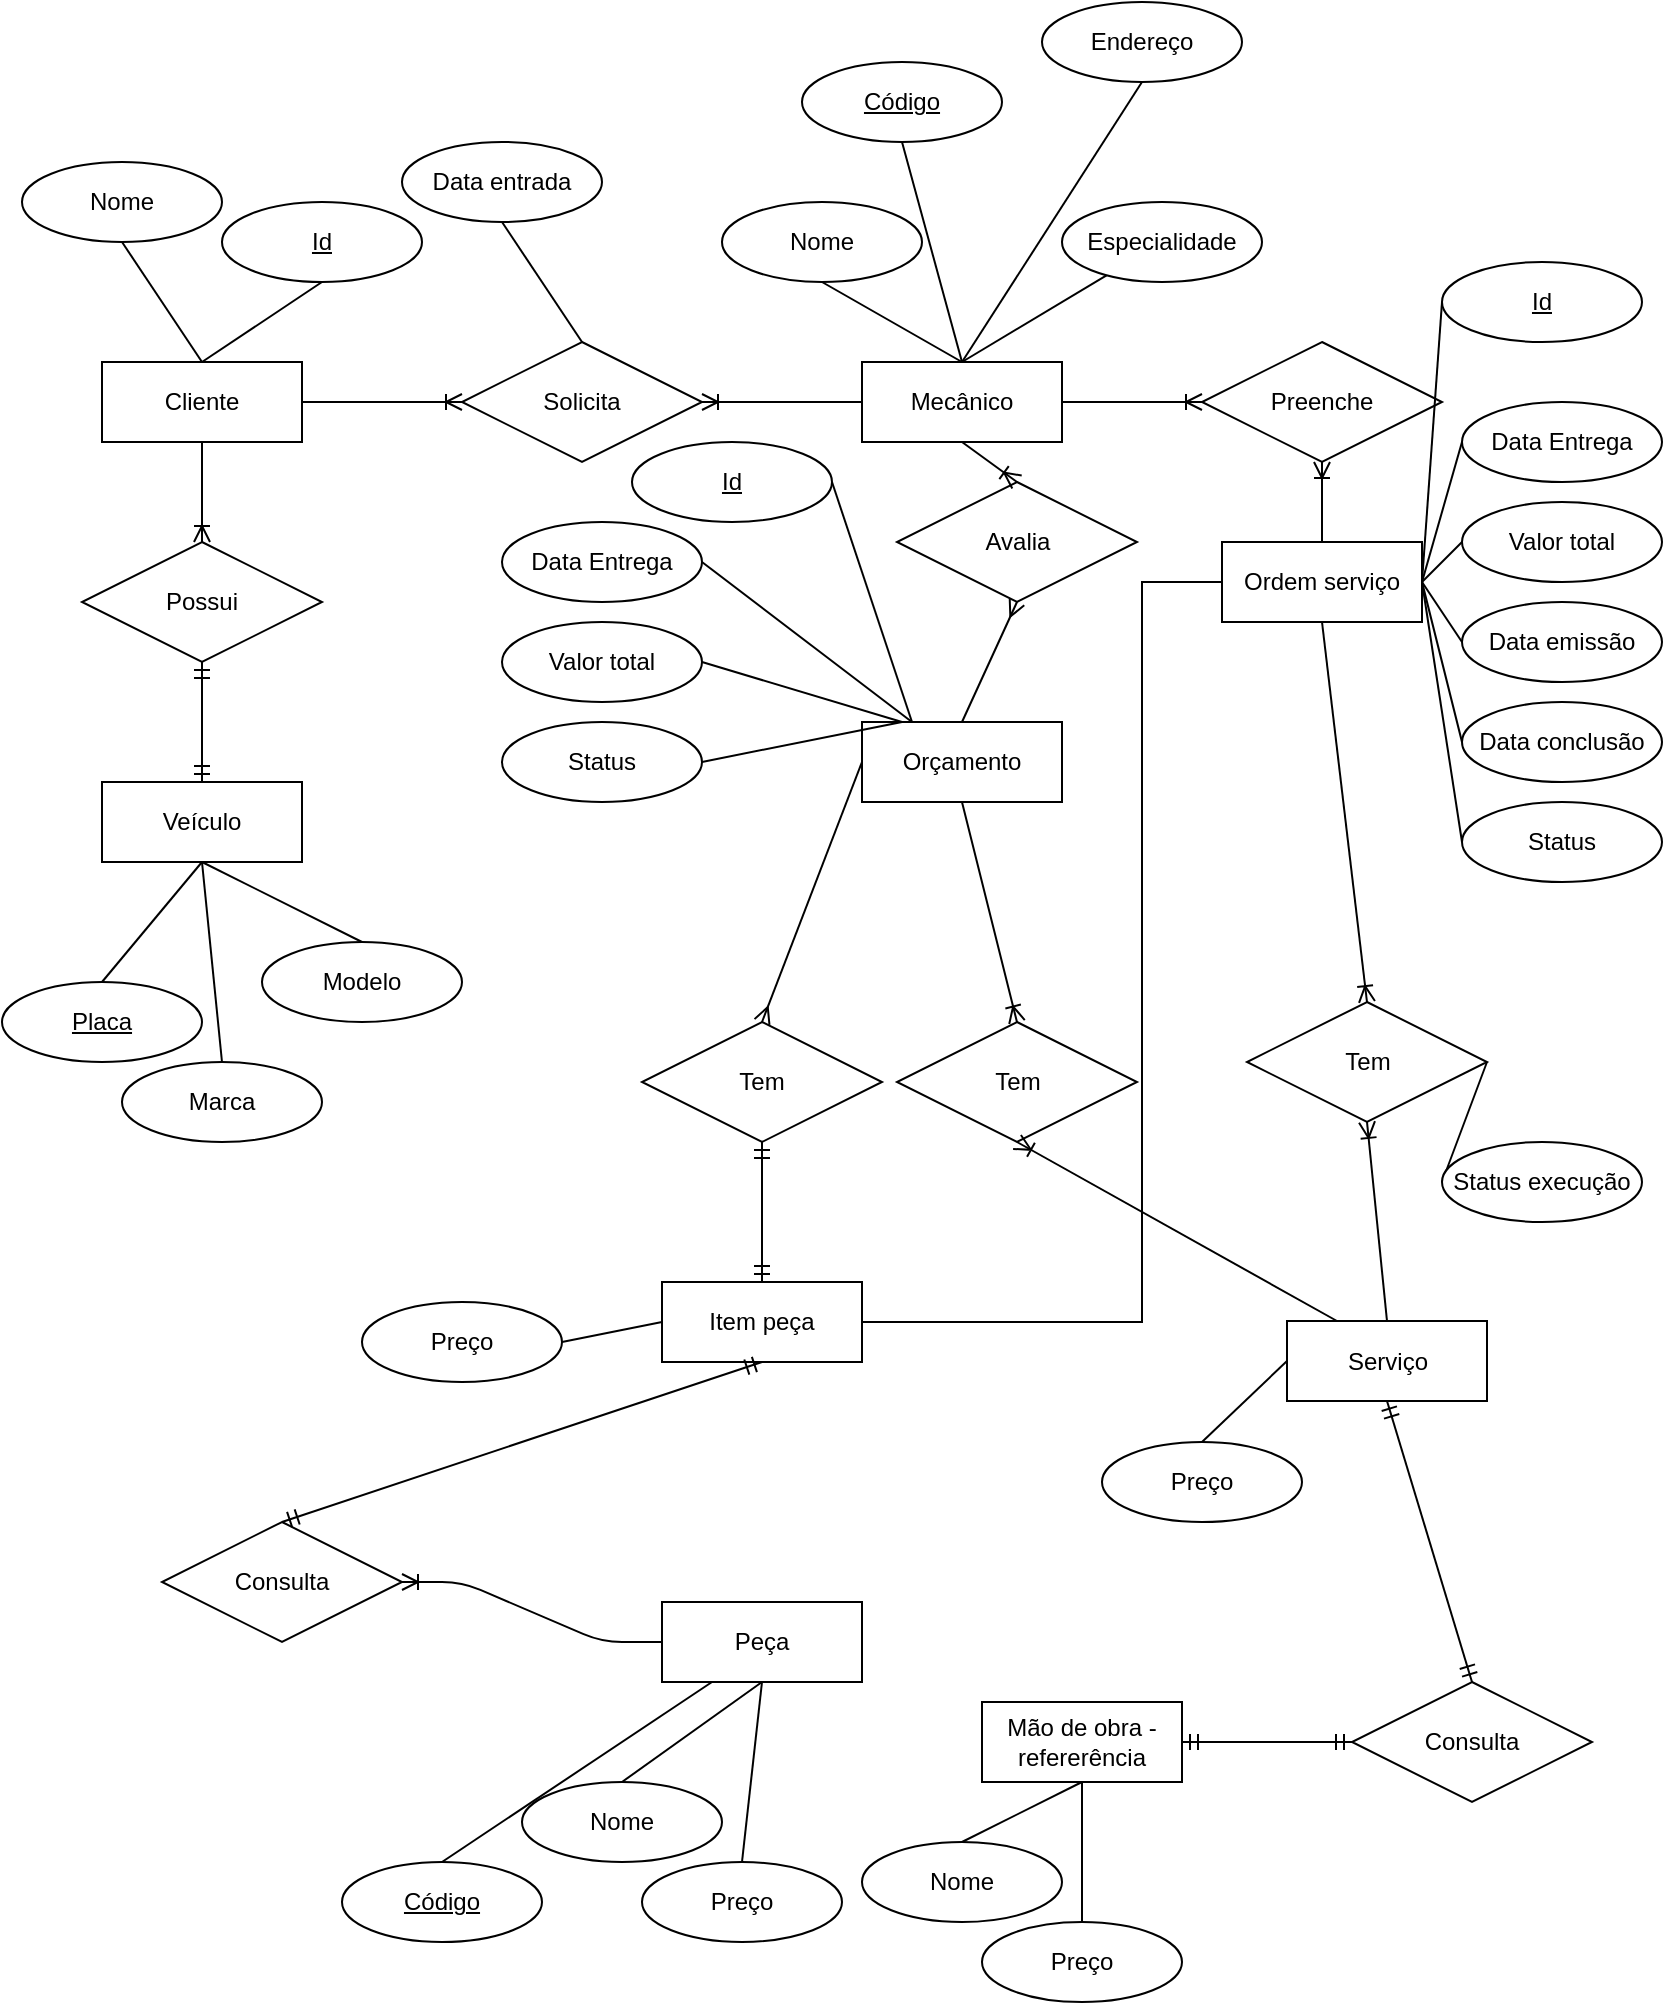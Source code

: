<mxfile>
    <diagram id="R2lEEEUBdFMjLlhIrx00" name="Page-1">
        <mxGraphModel dx="690" dy="574" grid="1" gridSize="10" guides="1" tooltips="1" connect="1" arrows="1" fold="1" page="1" pageScale="1" pageWidth="850" pageHeight="1100" math="0" shadow="0" extFonts="Permanent Marker^https://fonts.googleapis.com/css?family=Permanent+Marker">
            <root>
                <mxCell id="0"/>
                <mxCell id="1" parent="0"/>
                <mxCell id="s8jW-OHRaYfjpsG_a97P-1" value="Ordem serviço" style="whiteSpace=wrap;html=1;align=center;" parent="1" vertex="1">
                    <mxGeometry x="620" y="290" width="100" height="40" as="geometry"/>
                </mxCell>
                <mxCell id="s8jW-OHRaYfjpsG_a97P-2" value="Cliente" style="whiteSpace=wrap;html=1;align=center;" parent="1" vertex="1">
                    <mxGeometry x="60" y="200" width="100" height="40" as="geometry"/>
                </mxCell>
                <mxCell id="s8jW-OHRaYfjpsG_a97P-3" value="Mecânico" style="whiteSpace=wrap;html=1;align=center;" parent="1" vertex="1">
                    <mxGeometry x="440" y="200" width="100" height="40" as="geometry"/>
                </mxCell>
                <mxCell id="s8jW-OHRaYfjpsG_a97P-90" style="edgeStyle=orthogonalEdgeStyle;rounded=0;orthogonalLoop=1;jettySize=auto;html=1;endArrow=none;endFill=0;entryX=0;entryY=0.5;entryDx=0;entryDy=0;" parent="1" source="s8jW-OHRaYfjpsG_a97P-6" target="s8jW-OHRaYfjpsG_a97P-1" edge="1">
                    <mxGeometry relative="1" as="geometry">
                        <mxPoint x="600" y="370" as="targetPoint"/>
                        <Array as="points">
                            <mxPoint x="580" y="680"/>
                            <mxPoint x="580" y="310"/>
                        </Array>
                    </mxGeometry>
                </mxCell>
                <mxCell id="s8jW-OHRaYfjpsG_a97P-6" value="Item peça" style="whiteSpace=wrap;html=1;align=center;" parent="1" vertex="1">
                    <mxGeometry x="340" y="660" width="100" height="40" as="geometry"/>
                </mxCell>
                <mxCell id="s8jW-OHRaYfjpsG_a97P-7" value="Serviço" style="whiteSpace=wrap;html=1;align=center;" parent="1" vertex="1">
                    <mxGeometry x="652.5" y="679.5" width="100" height="40" as="geometry"/>
                </mxCell>
                <mxCell id="s8jW-OHRaYfjpsG_a97P-8" value="Veículo" style="whiteSpace=wrap;html=1;align=center;" parent="1" vertex="1">
                    <mxGeometry x="60" y="410" width="100" height="40" as="geometry"/>
                </mxCell>
                <mxCell id="s8jW-OHRaYfjpsG_a97P-9" value="Possui" style="shape=rhombus;perimeter=rhombusPerimeter;whiteSpace=wrap;html=1;align=center;" parent="1" vertex="1">
                    <mxGeometry x="50" y="290" width="120" height="60" as="geometry"/>
                </mxCell>
                <mxCell id="s8jW-OHRaYfjpsG_a97P-13" value="Solicita" style="shape=rhombus;perimeter=rhombusPerimeter;whiteSpace=wrap;html=1;align=center;" parent="1" vertex="1">
                    <mxGeometry x="240" y="190" width="120" height="60" as="geometry"/>
                </mxCell>
                <mxCell id="s8jW-OHRaYfjpsG_a97P-16" value="Avalia" style="shape=rhombus;perimeter=rhombusPerimeter;whiteSpace=wrap;html=1;align=center;" parent="1" vertex="1">
                    <mxGeometry x="457.5" y="260" width="120" height="60" as="geometry"/>
                </mxCell>
                <mxCell id="s8jW-OHRaYfjpsG_a97P-21" value="Tem" style="shape=rhombus;perimeter=rhombusPerimeter;whiteSpace=wrap;html=1;align=center;" parent="1" vertex="1">
                    <mxGeometry x="330" y="530" width="120" height="60" as="geometry"/>
                </mxCell>
                <mxCell id="s8jW-OHRaYfjpsG_a97P-27" value="Preenche" style="shape=rhombus;perimeter=rhombusPerimeter;whiteSpace=wrap;html=1;align=center;" parent="1" vertex="1">
                    <mxGeometry x="610" y="190" width="120" height="60" as="geometry"/>
                </mxCell>
                <mxCell id="s8jW-OHRaYfjpsG_a97P-30" value="Mão de obra - refererência" style="whiteSpace=wrap;html=1;align=center;" parent="1" vertex="1">
                    <mxGeometry x="500" y="870" width="100" height="40" as="geometry"/>
                </mxCell>
                <mxCell id="s8jW-OHRaYfjpsG_a97P-31" value="Peça" style="whiteSpace=wrap;html=1;align=center;" parent="1" vertex="1">
                    <mxGeometry x="340" y="820" width="100" height="40" as="geometry"/>
                </mxCell>
                <mxCell id="s8jW-OHRaYfjpsG_a97P-32" value="Consulta" style="shape=rhombus;perimeter=rhombusPerimeter;whiteSpace=wrap;html=1;align=center;" parent="1" vertex="1">
                    <mxGeometry x="90" y="780" width="120" height="60" as="geometry"/>
                </mxCell>
                <mxCell id="s8jW-OHRaYfjpsG_a97P-35" value="Consulta" style="shape=rhombus;perimeter=rhombusPerimeter;whiteSpace=wrap;html=1;align=center;" parent="1" vertex="1">
                    <mxGeometry x="685" y="860" width="120" height="60" as="geometry"/>
                </mxCell>
                <mxCell id="s8jW-OHRaYfjpsG_a97P-45" style="rounded=0;orthogonalLoop=1;jettySize=auto;html=1;exitX=0.5;exitY=1;exitDx=0;exitDy=0;endArrow=none;endFill=0;entryX=0.5;entryY=0;entryDx=0;entryDy=0;" parent="1" source="s8jW-OHRaYfjpsG_a97P-38" target="s8jW-OHRaYfjpsG_a97P-2" edge="1">
                    <mxGeometry relative="1" as="geometry">
                        <mxPoint x="100" y="180" as="targetPoint"/>
                    </mxGeometry>
                </mxCell>
                <mxCell id="s8jW-OHRaYfjpsG_a97P-38" value="Nome" style="ellipse;whiteSpace=wrap;html=1;align=center;" parent="1" vertex="1">
                    <mxGeometry x="20" y="100" width="100" height="40" as="geometry"/>
                </mxCell>
                <mxCell id="s8jW-OHRaYfjpsG_a97P-46" style="edgeStyle=none;rounded=0;orthogonalLoop=1;jettySize=auto;html=1;exitX=0.5;exitY=1;exitDx=0;exitDy=0;endArrow=none;endFill=0;entryX=0.5;entryY=0;entryDx=0;entryDy=0;" parent="1" source="5" edge="1" target="s8jW-OHRaYfjpsG_a97P-2">
                    <mxGeometry relative="1" as="geometry">
                        <mxPoint x="110" y="200" as="targetPoint"/>
                        <mxPoint x="170" y="170" as="sourcePoint"/>
                    </mxGeometry>
                </mxCell>
                <mxCell id="s8jW-OHRaYfjpsG_a97P-48" style="edgeStyle=none;rounded=0;orthogonalLoop=1;jettySize=auto;html=1;exitX=0.5;exitY=0;exitDx=0;exitDy=0;entryX=0.5;entryY=1;entryDx=0;entryDy=0;endArrow=none;endFill=0;" parent="1" source="17" target="s8jW-OHRaYfjpsG_a97P-8" edge="1">
                    <mxGeometry relative="1" as="geometry">
                        <mxPoint x="60" y="500" as="sourcePoint"/>
                    </mxGeometry>
                </mxCell>
                <mxCell id="s8jW-OHRaYfjpsG_a97P-50" style="edgeStyle=none;rounded=0;orthogonalLoop=1;jettySize=auto;html=1;exitX=0.5;exitY=0;exitDx=0;exitDy=0;endArrow=none;endFill=0;" parent="1" source="s8jW-OHRaYfjpsG_a97P-49" edge="1">
                    <mxGeometry relative="1" as="geometry">
                        <mxPoint x="110" y="450" as="targetPoint"/>
                    </mxGeometry>
                </mxCell>
                <mxCell id="s8jW-OHRaYfjpsG_a97P-49" value="Marca" style="ellipse;whiteSpace=wrap;html=1;align=center;" parent="1" vertex="1">
                    <mxGeometry x="70" y="550" width="100" height="40" as="geometry"/>
                </mxCell>
                <mxCell id="s8jW-OHRaYfjpsG_a97P-52" style="edgeStyle=none;rounded=0;orthogonalLoop=1;jettySize=auto;html=1;exitX=0.5;exitY=0;exitDx=0;exitDy=0;entryX=0.5;entryY=1;entryDx=0;entryDy=0;endArrow=none;endFill=0;" parent="1" source="s8jW-OHRaYfjpsG_a97P-51" target="s8jW-OHRaYfjpsG_a97P-8" edge="1">
                    <mxGeometry relative="1" as="geometry"/>
                </mxCell>
                <mxCell id="s8jW-OHRaYfjpsG_a97P-51" value="Modelo" style="ellipse;whiteSpace=wrap;html=1;align=center;" parent="1" vertex="1">
                    <mxGeometry x="140" y="490" width="100" height="40" as="geometry"/>
                </mxCell>
                <mxCell id="s8jW-OHRaYfjpsG_a97P-55" style="edgeStyle=none;rounded=0;orthogonalLoop=1;jettySize=auto;html=1;exitX=0.5;exitY=1;exitDx=0;exitDy=0;entryX=0.5;entryY=0;entryDx=0;entryDy=0;endArrow=none;endFill=0;" parent="1" source="s8jW-OHRaYfjpsG_a97P-54" target="s8jW-OHRaYfjpsG_a97P-13" edge="1">
                    <mxGeometry relative="1" as="geometry"/>
                </mxCell>
                <mxCell id="s8jW-OHRaYfjpsG_a97P-54" value="Data entrada" style="ellipse;whiteSpace=wrap;html=1;align=center;" parent="1" vertex="1">
                    <mxGeometry x="210" y="90" width="100" height="40" as="geometry"/>
                </mxCell>
                <mxCell id="s8jW-OHRaYfjpsG_a97P-60" style="edgeStyle=none;rounded=0;orthogonalLoop=1;jettySize=auto;html=1;exitX=0.5;exitY=1;exitDx=0;exitDy=0;endArrow=none;endFill=0;" parent="1" source="6" edge="1">
                    <mxGeometry relative="1" as="geometry">
                        <mxPoint x="490" y="200" as="targetPoint"/>
                        <mxPoint x="480" y="100" as="sourcePoint"/>
                    </mxGeometry>
                </mxCell>
                <mxCell id="s8jW-OHRaYfjpsG_a97P-59" style="edgeStyle=none;rounded=0;orthogonalLoop=1;jettySize=auto;html=1;exitX=0.5;exitY=1;exitDx=0;exitDy=0;entryX=0.5;entryY=0;entryDx=0;entryDy=0;endArrow=none;endFill=0;" parent="1" source="s8jW-OHRaYfjpsG_a97P-57" target="s8jW-OHRaYfjpsG_a97P-3" edge="1">
                    <mxGeometry relative="1" as="geometry"/>
                </mxCell>
                <mxCell id="s8jW-OHRaYfjpsG_a97P-57" value="Nome" style="ellipse;whiteSpace=wrap;html=1;align=center;" parent="1" vertex="1">
                    <mxGeometry x="370" y="120" width="100" height="40" as="geometry"/>
                </mxCell>
                <mxCell id="s8jW-OHRaYfjpsG_a97P-61" style="edgeStyle=none;rounded=0;orthogonalLoop=1;jettySize=auto;html=1;exitX=0.5;exitY=1;exitDx=0;exitDy=0;endArrow=none;endFill=0;" parent="1" source="s8jW-OHRaYfjpsG_a97P-58" edge="1">
                    <mxGeometry relative="1" as="geometry">
                        <mxPoint x="490" y="200" as="targetPoint"/>
                    </mxGeometry>
                </mxCell>
                <mxCell id="s8jW-OHRaYfjpsG_a97P-58" value="Endereço" style="ellipse;whiteSpace=wrap;html=1;align=center;" parent="1" vertex="1">
                    <mxGeometry x="530" y="20" width="100" height="40" as="geometry"/>
                </mxCell>
                <mxCell id="s8jW-OHRaYfjpsG_a97P-64" style="edgeStyle=none;rounded=0;orthogonalLoop=1;jettySize=auto;html=1;entryX=0.5;entryY=0;entryDx=0;entryDy=0;endArrow=none;endFill=0;" parent="1" source="s8jW-OHRaYfjpsG_a97P-62" target="s8jW-OHRaYfjpsG_a97P-3" edge="1">
                    <mxGeometry relative="1" as="geometry"/>
                </mxCell>
                <mxCell id="s8jW-OHRaYfjpsG_a97P-62" value="Especialidade" style="ellipse;whiteSpace=wrap;html=1;align=center;" parent="1" vertex="1">
                    <mxGeometry x="540" y="120" width="100" height="40" as="geometry"/>
                </mxCell>
                <mxCell id="s8jW-OHRaYfjpsG_a97P-104" style="edgeStyle=none;rounded=0;orthogonalLoop=1;jettySize=auto;html=1;exitX=0;exitY=0.5;exitDx=0;exitDy=0;entryX=1;entryY=0.5;entryDx=0;entryDy=0;endArrow=none;endFill=0;" parent="1" source="s8jW-OHRaYfjpsG_a97P-65" target="s8jW-OHRaYfjpsG_a97P-1" edge="1">
                    <mxGeometry relative="1" as="geometry"/>
                </mxCell>
                <mxCell id="s8jW-OHRaYfjpsG_a97P-65" value="&lt;div&gt;Data Entrega&lt;/div&gt;" style="ellipse;whiteSpace=wrap;html=1;align=center;" parent="1" vertex="1">
                    <mxGeometry x="740" y="220" width="100" height="40" as="geometry"/>
                </mxCell>
                <mxCell id="s8jW-OHRaYfjpsG_a97P-72" style="edgeStyle=none;rounded=0;orthogonalLoop=1;jettySize=auto;html=1;exitX=0.5;exitY=0;exitDx=0;exitDy=0;entryX=0.5;entryY=1;entryDx=0;entryDy=0;endArrow=none;endFill=0;" parent="1" source="s8jW-OHRaYfjpsG_a97P-66" target="s8jW-OHRaYfjpsG_a97P-30" edge="1">
                    <mxGeometry relative="1" as="geometry"/>
                </mxCell>
                <mxCell id="s8jW-OHRaYfjpsG_a97P-66" value="Nome" style="ellipse;whiteSpace=wrap;html=1;align=center;" parent="1" vertex="1">
                    <mxGeometry x="440" y="940" width="100" height="40" as="geometry"/>
                </mxCell>
                <mxCell id="s8jW-OHRaYfjpsG_a97P-73" style="edgeStyle=none;rounded=0;orthogonalLoop=1;jettySize=auto;html=1;endArrow=none;endFill=0;" parent="1" source="s8jW-OHRaYfjpsG_a97P-67" edge="1">
                    <mxGeometry relative="1" as="geometry">
                        <mxPoint x="550" y="910" as="targetPoint"/>
                    </mxGeometry>
                </mxCell>
                <mxCell id="s8jW-OHRaYfjpsG_a97P-67" value="Preço" style="ellipse;whiteSpace=wrap;html=1;align=center;" parent="1" vertex="1">
                    <mxGeometry x="500" y="980" width="100" height="40" as="geometry"/>
                </mxCell>
                <mxCell id="s8jW-OHRaYfjpsG_a97P-76" style="edgeStyle=none;rounded=0;orthogonalLoop=1;jettySize=auto;html=1;exitX=0.5;exitY=0;exitDx=0;exitDy=0;entryX=0.5;entryY=1;entryDx=0;entryDy=0;endArrow=none;endFill=0;" parent="1" source="s8jW-OHRaYfjpsG_a97P-74" target="s8jW-OHRaYfjpsG_a97P-31" edge="1">
                    <mxGeometry relative="1" as="geometry"/>
                </mxCell>
                <mxCell id="s8jW-OHRaYfjpsG_a97P-74" value="Nome" style="ellipse;whiteSpace=wrap;html=1;align=center;" parent="1" vertex="1">
                    <mxGeometry x="270" y="910" width="100" height="40" as="geometry"/>
                </mxCell>
                <mxCell id="s8jW-OHRaYfjpsG_a97P-77" style="edgeStyle=none;rounded=0;orthogonalLoop=1;jettySize=auto;html=1;exitX=0.5;exitY=0;exitDx=0;exitDy=0;entryX=0.5;entryY=1;entryDx=0;entryDy=0;endArrow=none;endFill=0;" parent="1" source="s8jW-OHRaYfjpsG_a97P-75" target="s8jW-OHRaYfjpsG_a97P-31" edge="1">
                    <mxGeometry relative="1" as="geometry"/>
                </mxCell>
                <mxCell id="s8jW-OHRaYfjpsG_a97P-75" value="Preço" style="ellipse;whiteSpace=wrap;html=1;align=center;" parent="1" vertex="1">
                    <mxGeometry x="330" y="950" width="100" height="40" as="geometry"/>
                </mxCell>
                <mxCell id="s8jW-OHRaYfjpsG_a97P-80" value="Orçamento" style="whiteSpace=wrap;html=1;align=center;" parent="1" vertex="1">
                    <mxGeometry x="440" y="380" width="100" height="40" as="geometry"/>
                </mxCell>
                <mxCell id="s8jW-OHRaYfjpsG_a97P-82" value="Tem" style="shape=rhombus;perimeter=rhombusPerimeter;whiteSpace=wrap;html=1;align=center;" parent="1" vertex="1">
                    <mxGeometry x="457.5" y="530" width="120" height="60" as="geometry"/>
                </mxCell>
                <mxCell id="s8jW-OHRaYfjpsG_a97P-101" style="rounded=0;orthogonalLoop=1;jettySize=auto;html=1;exitX=1;exitY=0.5;exitDx=0;exitDy=0;entryX=0.25;entryY=0;entryDx=0;entryDy=0;endArrow=none;endFill=0;" parent="1" source="s8jW-OHRaYfjpsG_a97P-94" target="s8jW-OHRaYfjpsG_a97P-80" edge="1">
                    <mxGeometry relative="1" as="geometry"/>
                </mxCell>
                <mxCell id="s8jW-OHRaYfjpsG_a97P-94" value="&lt;div&gt;Data Entrega&lt;/div&gt;" style="ellipse;whiteSpace=wrap;html=1;align=center;" parent="1" vertex="1">
                    <mxGeometry x="260" y="280" width="100" height="40" as="geometry"/>
                </mxCell>
                <mxCell id="s8jW-OHRaYfjpsG_a97P-102" style="edgeStyle=none;rounded=0;orthogonalLoop=1;jettySize=auto;html=1;exitX=1;exitY=0.5;exitDx=0;exitDy=0;endArrow=none;endFill=0;" parent="1" source="s8jW-OHRaYfjpsG_a97P-95" edge="1">
                    <mxGeometry relative="1" as="geometry">
                        <mxPoint x="460" y="380" as="targetPoint"/>
                    </mxGeometry>
                </mxCell>
                <mxCell id="s8jW-OHRaYfjpsG_a97P-95" value="Valor total" style="ellipse;whiteSpace=wrap;html=1;align=center;" parent="1" vertex="1">
                    <mxGeometry x="260" y="330" width="100" height="40" as="geometry"/>
                </mxCell>
                <mxCell id="s8jW-OHRaYfjpsG_a97P-105" style="edgeStyle=none;rounded=0;orthogonalLoop=1;jettySize=auto;html=1;exitX=0;exitY=0.5;exitDx=0;exitDy=0;endArrow=none;endFill=0;" parent="1" source="s8jW-OHRaYfjpsG_a97P-96" edge="1">
                    <mxGeometry relative="1" as="geometry">
                        <mxPoint x="720" y="310" as="targetPoint"/>
                    </mxGeometry>
                </mxCell>
                <mxCell id="s8jW-OHRaYfjpsG_a97P-96" value="Valor total" style="ellipse;whiteSpace=wrap;html=1;align=center;" parent="1" vertex="1">
                    <mxGeometry x="740" y="270" width="100" height="40" as="geometry"/>
                </mxCell>
                <mxCell id="s8jW-OHRaYfjpsG_a97P-106" style="edgeStyle=none;rounded=0;orthogonalLoop=1;jettySize=auto;html=1;exitX=0;exitY=0.5;exitDx=0;exitDy=0;endArrow=none;endFill=0;" parent="1" source="s8jW-OHRaYfjpsG_a97P-97" edge="1">
                    <mxGeometry relative="1" as="geometry">
                        <mxPoint x="720" y="310" as="targetPoint"/>
                    </mxGeometry>
                </mxCell>
                <mxCell id="s8jW-OHRaYfjpsG_a97P-97" value="Data emissão" style="ellipse;whiteSpace=wrap;html=1;align=center;" parent="1" vertex="1">
                    <mxGeometry x="740" y="320" width="100" height="40" as="geometry"/>
                </mxCell>
                <mxCell id="s8jW-OHRaYfjpsG_a97P-107" style="edgeStyle=none;rounded=0;orthogonalLoop=1;jettySize=auto;html=1;exitX=0;exitY=0.5;exitDx=0;exitDy=0;endArrow=none;endFill=0;" parent="1" source="s8jW-OHRaYfjpsG_a97P-98" edge="1">
                    <mxGeometry relative="1" as="geometry">
                        <mxPoint x="720" y="310" as="targetPoint"/>
                    </mxGeometry>
                </mxCell>
                <mxCell id="s8jW-OHRaYfjpsG_a97P-98" value="Data conclusão" style="ellipse;whiteSpace=wrap;html=1;align=center;" parent="1" vertex="1">
                    <mxGeometry x="740" y="370" width="100" height="40" as="geometry"/>
                </mxCell>
                <mxCell id="s8jW-OHRaYfjpsG_a97P-108" style="edgeStyle=none;rounded=0;orthogonalLoop=1;jettySize=auto;html=1;exitX=0;exitY=0.5;exitDx=0;exitDy=0;entryX=1;entryY=0.5;entryDx=0;entryDy=0;endArrow=none;endFill=0;" parent="1" source="s8jW-OHRaYfjpsG_a97P-99" target="s8jW-OHRaYfjpsG_a97P-1" edge="1">
                    <mxGeometry relative="1" as="geometry"/>
                </mxCell>
                <mxCell id="s8jW-OHRaYfjpsG_a97P-99" value="Status" style="ellipse;whiteSpace=wrap;html=1;align=center;" parent="1" vertex="1">
                    <mxGeometry x="740" y="420" width="100" height="40" as="geometry"/>
                </mxCell>
                <mxCell id="s8jW-OHRaYfjpsG_a97P-103" style="edgeStyle=none;rounded=0;orthogonalLoop=1;jettySize=auto;html=1;exitX=1;exitY=0.5;exitDx=0;exitDy=0;endArrow=none;endFill=0;" parent="1" source="s8jW-OHRaYfjpsG_a97P-100" edge="1">
                    <mxGeometry relative="1" as="geometry">
                        <mxPoint x="460" y="380" as="targetPoint"/>
                    </mxGeometry>
                </mxCell>
                <mxCell id="s8jW-OHRaYfjpsG_a97P-100" value="Status" style="ellipse;whiteSpace=wrap;html=1;align=center;" parent="1" vertex="1">
                    <mxGeometry x="260" y="380" width="100" height="40" as="geometry"/>
                </mxCell>
                <mxCell id="s8jW-OHRaYfjpsG_a97P-109" value="Tem" style="shape=rhombus;perimeter=rhombusPerimeter;whiteSpace=wrap;html=1;align=center;" parent="1" vertex="1">
                    <mxGeometry x="632.5" y="520" width="120" height="60" as="geometry"/>
                </mxCell>
                <mxCell id="s8jW-OHRaYfjpsG_a97P-113" style="rounded=0;orthogonalLoop=1;jettySize=auto;html=1;exitX=0;exitY=0.5;exitDx=0;exitDy=0;entryX=1;entryY=0.5;entryDx=0;entryDy=0;endArrow=none;endFill=0;" parent="1" source="s8jW-OHRaYfjpsG_a97P-112" target="s8jW-OHRaYfjpsG_a97P-109" edge="1">
                    <mxGeometry relative="1" as="geometry"/>
                </mxCell>
                <mxCell id="s8jW-OHRaYfjpsG_a97P-112" value="Status execução" style="ellipse;whiteSpace=wrap;html=1;align=center;" parent="1" vertex="1">
                    <mxGeometry x="730" y="590" width="100" height="40" as="geometry"/>
                </mxCell>
                <mxCell id="s8jW-OHRaYfjpsG_a97P-115" style="edgeStyle=none;rounded=0;orthogonalLoop=1;jettySize=auto;html=1;exitX=1;exitY=0.5;exitDx=0;exitDy=0;entryX=0;entryY=0.5;entryDx=0;entryDy=0;endArrow=none;endFill=0;" parent="1" source="s8jW-OHRaYfjpsG_a97P-114" target="s8jW-OHRaYfjpsG_a97P-6" edge="1">
                    <mxGeometry relative="1" as="geometry"/>
                </mxCell>
                <mxCell id="s8jW-OHRaYfjpsG_a97P-114" value="Preço" style="ellipse;whiteSpace=wrap;html=1;align=center;" parent="1" vertex="1">
                    <mxGeometry x="190" y="670" width="100" height="40" as="geometry"/>
                </mxCell>
                <mxCell id="s8jW-OHRaYfjpsG_a97P-117" style="edgeStyle=none;rounded=0;orthogonalLoop=1;jettySize=auto;html=1;exitX=0.5;exitY=0;exitDx=0;exitDy=0;entryX=0;entryY=0.5;entryDx=0;entryDy=0;endArrow=none;endFill=0;" parent="1" source="s8jW-OHRaYfjpsG_a97P-116" target="s8jW-OHRaYfjpsG_a97P-7" edge="1">
                    <mxGeometry relative="1" as="geometry"/>
                </mxCell>
                <mxCell id="s8jW-OHRaYfjpsG_a97P-116" value="Preço" style="ellipse;whiteSpace=wrap;html=1;align=center;" parent="1" vertex="1">
                    <mxGeometry x="560" y="740" width="100" height="40" as="geometry"/>
                </mxCell>
                <mxCell id="2" value="" style="fontSize=12;html=1;endArrow=ERoneToMany;exitX=0.5;exitY=1;exitDx=0;exitDy=0;entryX=0.5;entryY=0;entryDx=0;entryDy=0;" edge="1" parent="1" source="s8jW-OHRaYfjpsG_a97P-2" target="s8jW-OHRaYfjpsG_a97P-9">
                    <mxGeometry width="100" height="100" relative="1" as="geometry">
                        <mxPoint x="450" y="450" as="sourcePoint"/>
                        <mxPoint x="550" y="350" as="targetPoint"/>
                    </mxGeometry>
                </mxCell>
                <mxCell id="4" value="" style="fontSize=12;html=1;endArrow=ERmandOne;startArrow=ERmandOne;exitX=0.5;exitY=0;exitDx=0;exitDy=0;entryX=0.5;entryY=1;entryDx=0;entryDy=0;" edge="1" parent="1" source="s8jW-OHRaYfjpsG_a97P-8" target="s8jW-OHRaYfjpsG_a97P-9">
                    <mxGeometry width="100" height="100" relative="1" as="geometry">
                        <mxPoint x="450" y="450" as="sourcePoint"/>
                        <mxPoint x="550" y="350" as="targetPoint"/>
                    </mxGeometry>
                </mxCell>
                <mxCell id="5" value="Id" style="ellipse;whiteSpace=wrap;html=1;align=center;fontStyle=4;" vertex="1" parent="1">
                    <mxGeometry x="120" y="120" width="100" height="40" as="geometry"/>
                </mxCell>
                <mxCell id="6" value="Código" style="ellipse;whiteSpace=wrap;html=1;align=center;fontStyle=4;" vertex="1" parent="1">
                    <mxGeometry x="410" y="50" width="100" height="40" as="geometry"/>
                </mxCell>
                <mxCell id="7" value="" style="edgeStyle=entityRelationEdgeStyle;fontSize=12;html=1;endArrow=ERoneToMany;exitX=1;exitY=0.5;exitDx=0;exitDy=0;entryX=0;entryY=0.5;entryDx=0;entryDy=0;" edge="1" parent="1" source="s8jW-OHRaYfjpsG_a97P-2" target="s8jW-OHRaYfjpsG_a97P-13">
                    <mxGeometry width="100" height="100" relative="1" as="geometry">
                        <mxPoint x="450" y="350" as="sourcePoint"/>
                        <mxPoint x="550" y="250" as="targetPoint"/>
                    </mxGeometry>
                </mxCell>
                <mxCell id="8" value="" style="fontSize=12;html=1;endArrow=ERoneToMany;entryX=1;entryY=0.5;entryDx=0;entryDy=0;" edge="1" parent="1" target="s8jW-OHRaYfjpsG_a97P-13">
                    <mxGeometry width="100" height="100" relative="1" as="geometry">
                        <mxPoint x="440" y="220" as="sourcePoint"/>
                        <mxPoint x="550" y="250" as="targetPoint"/>
                    </mxGeometry>
                </mxCell>
                <mxCell id="9" value="" style="fontSize=12;html=1;endArrow=ERoneToMany;exitX=1;exitY=0.5;exitDx=0;exitDy=0;entryX=0;entryY=0.5;entryDx=0;entryDy=0;" edge="1" parent="1" source="s8jW-OHRaYfjpsG_a97P-3" target="s8jW-OHRaYfjpsG_a97P-27">
                    <mxGeometry width="100" height="100" relative="1" as="geometry">
                        <mxPoint x="450" y="350" as="sourcePoint"/>
                        <mxPoint x="550" y="250" as="targetPoint"/>
                    </mxGeometry>
                </mxCell>
                <mxCell id="11" style="edgeStyle=none;html=1;exitX=0;exitY=0.5;exitDx=0;exitDy=0;endArrow=none;endFill=0;" edge="1" parent="1" source="10">
                    <mxGeometry relative="1" as="geometry">
                        <mxPoint x="720" y="310" as="targetPoint"/>
                    </mxGeometry>
                </mxCell>
                <mxCell id="10" value="Id" style="ellipse;whiteSpace=wrap;html=1;align=center;fontStyle=4;" vertex="1" parent="1">
                    <mxGeometry x="730" y="150" width="100" height="40" as="geometry"/>
                </mxCell>
                <mxCell id="12" value="" style="fontSize=12;html=1;endArrow=ERoneToMany;exitX=0.5;exitY=0;exitDx=0;exitDy=0;entryX=0.5;entryY=1;entryDx=0;entryDy=0;" edge="1" parent="1" source="s8jW-OHRaYfjpsG_a97P-1" target="s8jW-OHRaYfjpsG_a97P-27">
                    <mxGeometry width="100" height="100" relative="1" as="geometry">
                        <mxPoint x="450" y="350" as="sourcePoint"/>
                        <mxPoint x="550" y="250" as="targetPoint"/>
                    </mxGeometry>
                </mxCell>
                <mxCell id="13" value="" style="fontSize=12;html=1;endArrow=ERoneToMany;entryX=0.5;entryY=0;entryDx=0;entryDy=0;exitX=0.5;exitY=1;exitDx=0;exitDy=0;" edge="1" parent="1" source="s8jW-OHRaYfjpsG_a97P-3" target="s8jW-OHRaYfjpsG_a97P-16">
                    <mxGeometry width="100" height="100" relative="1" as="geometry">
                        <mxPoint x="300" y="450" as="sourcePoint"/>
                        <mxPoint x="400" y="350" as="targetPoint"/>
                    </mxGeometry>
                </mxCell>
                <mxCell id="14" value="" style="fontSize=12;html=1;endArrow=ERmany;entryX=0.5;entryY=1;entryDx=0;entryDy=0;exitX=0.5;exitY=0;exitDx=0;exitDy=0;" edge="1" parent="1" source="s8jW-OHRaYfjpsG_a97P-80" target="s8jW-OHRaYfjpsG_a97P-16">
                    <mxGeometry width="100" height="100" relative="1" as="geometry">
                        <mxPoint x="300" y="450" as="sourcePoint"/>
                        <mxPoint x="400" y="350" as="targetPoint"/>
                    </mxGeometry>
                </mxCell>
                <mxCell id="16" style="edgeStyle=none;html=1;exitX=1;exitY=0.5;exitDx=0;exitDy=0;entryX=0.25;entryY=0;entryDx=0;entryDy=0;endArrow=none;endFill=0;" edge="1" parent="1" source="15" target="s8jW-OHRaYfjpsG_a97P-80">
                    <mxGeometry relative="1" as="geometry"/>
                </mxCell>
                <mxCell id="15" value="Id" style="ellipse;whiteSpace=wrap;html=1;align=center;fontStyle=4;" vertex="1" parent="1">
                    <mxGeometry x="325" y="240" width="100" height="40" as="geometry"/>
                </mxCell>
                <mxCell id="17" value="Placa" style="ellipse;whiteSpace=wrap;html=1;align=center;fontStyle=4;" vertex="1" parent="1">
                    <mxGeometry x="10" y="510" width="100" height="40" as="geometry"/>
                </mxCell>
                <mxCell id="18" value="" style="fontSize=12;html=1;endArrow=ERmany;entryX=0.5;entryY=0;entryDx=0;entryDy=0;exitX=0;exitY=0.5;exitDx=0;exitDy=0;" edge="1" parent="1" source="s8jW-OHRaYfjpsG_a97P-80" target="s8jW-OHRaYfjpsG_a97P-21">
                    <mxGeometry width="100" height="100" relative="1" as="geometry">
                        <mxPoint x="300" y="650" as="sourcePoint"/>
                        <mxPoint x="410" y="450" as="targetPoint"/>
                    </mxGeometry>
                </mxCell>
                <mxCell id="19" value="" style="fontSize=12;html=1;endArrow=ERmandOne;startArrow=ERmandOne;exitX=0.5;exitY=0;exitDx=0;exitDy=0;entryX=0.5;entryY=1;entryDx=0;entryDy=0;" edge="1" parent="1" source="s8jW-OHRaYfjpsG_a97P-6" target="s8jW-OHRaYfjpsG_a97P-21">
                    <mxGeometry width="100" height="100" relative="1" as="geometry">
                        <mxPoint x="300" y="650" as="sourcePoint"/>
                        <mxPoint x="400" y="550" as="targetPoint"/>
                    </mxGeometry>
                </mxCell>
                <mxCell id="23" style="edgeStyle=none;html=1;exitX=0.5;exitY=0;exitDx=0;exitDy=0;entryX=0.25;entryY=1;entryDx=0;entryDy=0;endArrow=none;endFill=0;" edge="1" parent="1" source="22" target="s8jW-OHRaYfjpsG_a97P-31">
                    <mxGeometry relative="1" as="geometry"/>
                </mxCell>
                <mxCell id="22" value="Código" style="ellipse;whiteSpace=wrap;html=1;align=center;fontStyle=4;" vertex="1" parent="1">
                    <mxGeometry x="180" y="950" width="100" height="40" as="geometry"/>
                </mxCell>
                <mxCell id="24" value="" style="fontSize=12;html=1;endArrow=ERmandOne;startArrow=ERmandOne;entryX=0.5;entryY=1;entryDx=0;entryDy=0;exitX=0.5;exitY=0;exitDx=0;exitDy=0;" edge="1" parent="1" source="s8jW-OHRaYfjpsG_a97P-32" target="s8jW-OHRaYfjpsG_a97P-6">
                    <mxGeometry width="100" height="100" relative="1" as="geometry">
                        <mxPoint x="300" y="750" as="sourcePoint"/>
                        <mxPoint x="400" y="650" as="targetPoint"/>
                    </mxGeometry>
                </mxCell>
                <mxCell id="25" value="" style="edgeStyle=entityRelationEdgeStyle;fontSize=12;html=1;endArrow=ERoneToMany;exitX=0;exitY=0.5;exitDx=0;exitDy=0;" edge="1" parent="1" source="s8jW-OHRaYfjpsG_a97P-31" target="s8jW-OHRaYfjpsG_a97P-32">
                    <mxGeometry width="100" height="100" relative="1" as="geometry">
                        <mxPoint x="300" y="750" as="sourcePoint"/>
                        <mxPoint x="400" y="650" as="targetPoint"/>
                    </mxGeometry>
                </mxCell>
                <mxCell id="26" value="" style="fontSize=12;html=1;endArrow=ERoneToMany;exitX=0.5;exitY=1;exitDx=0;exitDy=0;entryX=0.5;entryY=0;entryDx=0;entryDy=0;" edge="1" parent="1" source="s8jW-OHRaYfjpsG_a97P-80" target="s8jW-OHRaYfjpsG_a97P-82">
                    <mxGeometry width="100" height="100" relative="1" as="geometry">
                        <mxPoint x="600" y="550" as="sourcePoint"/>
                        <mxPoint x="700" y="450" as="targetPoint"/>
                    </mxGeometry>
                </mxCell>
                <mxCell id="27" value="" style="fontSize=12;html=1;endArrow=ERoneToMany;entryX=0.5;entryY=1;entryDx=0;entryDy=0;exitX=0.25;exitY=0;exitDx=0;exitDy=0;" edge="1" parent="1" source="s8jW-OHRaYfjpsG_a97P-7" target="s8jW-OHRaYfjpsG_a97P-82">
                    <mxGeometry width="100" height="100" relative="1" as="geometry">
                        <mxPoint x="600" y="550" as="sourcePoint"/>
                        <mxPoint x="700" y="450" as="targetPoint"/>
                    </mxGeometry>
                </mxCell>
                <mxCell id="28" value="" style="fontSize=12;html=1;endArrow=ERmandOne;startArrow=ERmandOne;entryX=0.5;entryY=1;entryDx=0;entryDy=0;exitX=0.5;exitY=0;exitDx=0;exitDy=0;" edge="1" parent="1" source="s8jW-OHRaYfjpsG_a97P-35" target="s8jW-OHRaYfjpsG_a97P-7">
                    <mxGeometry width="100" height="100" relative="1" as="geometry">
                        <mxPoint x="600" y="750" as="sourcePoint"/>
                        <mxPoint x="700" y="650" as="targetPoint"/>
                    </mxGeometry>
                </mxCell>
                <mxCell id="29" value="" style="edgeStyle=entityRelationEdgeStyle;fontSize=12;html=1;endArrow=ERmandOne;startArrow=ERmandOne;exitX=1;exitY=0.5;exitDx=0;exitDy=0;" edge="1" parent="1" source="s8jW-OHRaYfjpsG_a97P-30" target="s8jW-OHRaYfjpsG_a97P-35">
                    <mxGeometry width="100" height="100" relative="1" as="geometry">
                        <mxPoint x="600" y="750" as="sourcePoint"/>
                        <mxPoint x="700" y="650" as="targetPoint"/>
                    </mxGeometry>
                </mxCell>
                <mxCell id="30" value="" style="fontSize=12;html=1;endArrow=ERoneToMany;entryX=0.5;entryY=0;entryDx=0;entryDy=0;exitX=0.5;exitY=1;exitDx=0;exitDy=0;" edge="1" parent="1" source="s8jW-OHRaYfjpsG_a97P-1" target="s8jW-OHRaYfjpsG_a97P-109">
                    <mxGeometry width="100" height="100" relative="1" as="geometry">
                        <mxPoint x="630" y="550" as="sourcePoint"/>
                        <mxPoint x="730" y="450" as="targetPoint"/>
                    </mxGeometry>
                </mxCell>
                <mxCell id="31" value="" style="fontSize=12;html=1;endArrow=ERoneToMany;exitX=0.5;exitY=0;exitDx=0;exitDy=0;entryX=0.5;entryY=1;entryDx=0;entryDy=0;" edge="1" parent="1" source="s8jW-OHRaYfjpsG_a97P-7" target="s8jW-OHRaYfjpsG_a97P-109">
                    <mxGeometry width="100" height="100" relative="1" as="geometry">
                        <mxPoint x="630" y="550" as="sourcePoint"/>
                        <mxPoint x="730" y="450" as="targetPoint"/>
                    </mxGeometry>
                </mxCell>
            </root>
        </mxGraphModel>
    </diagram>
</mxfile>